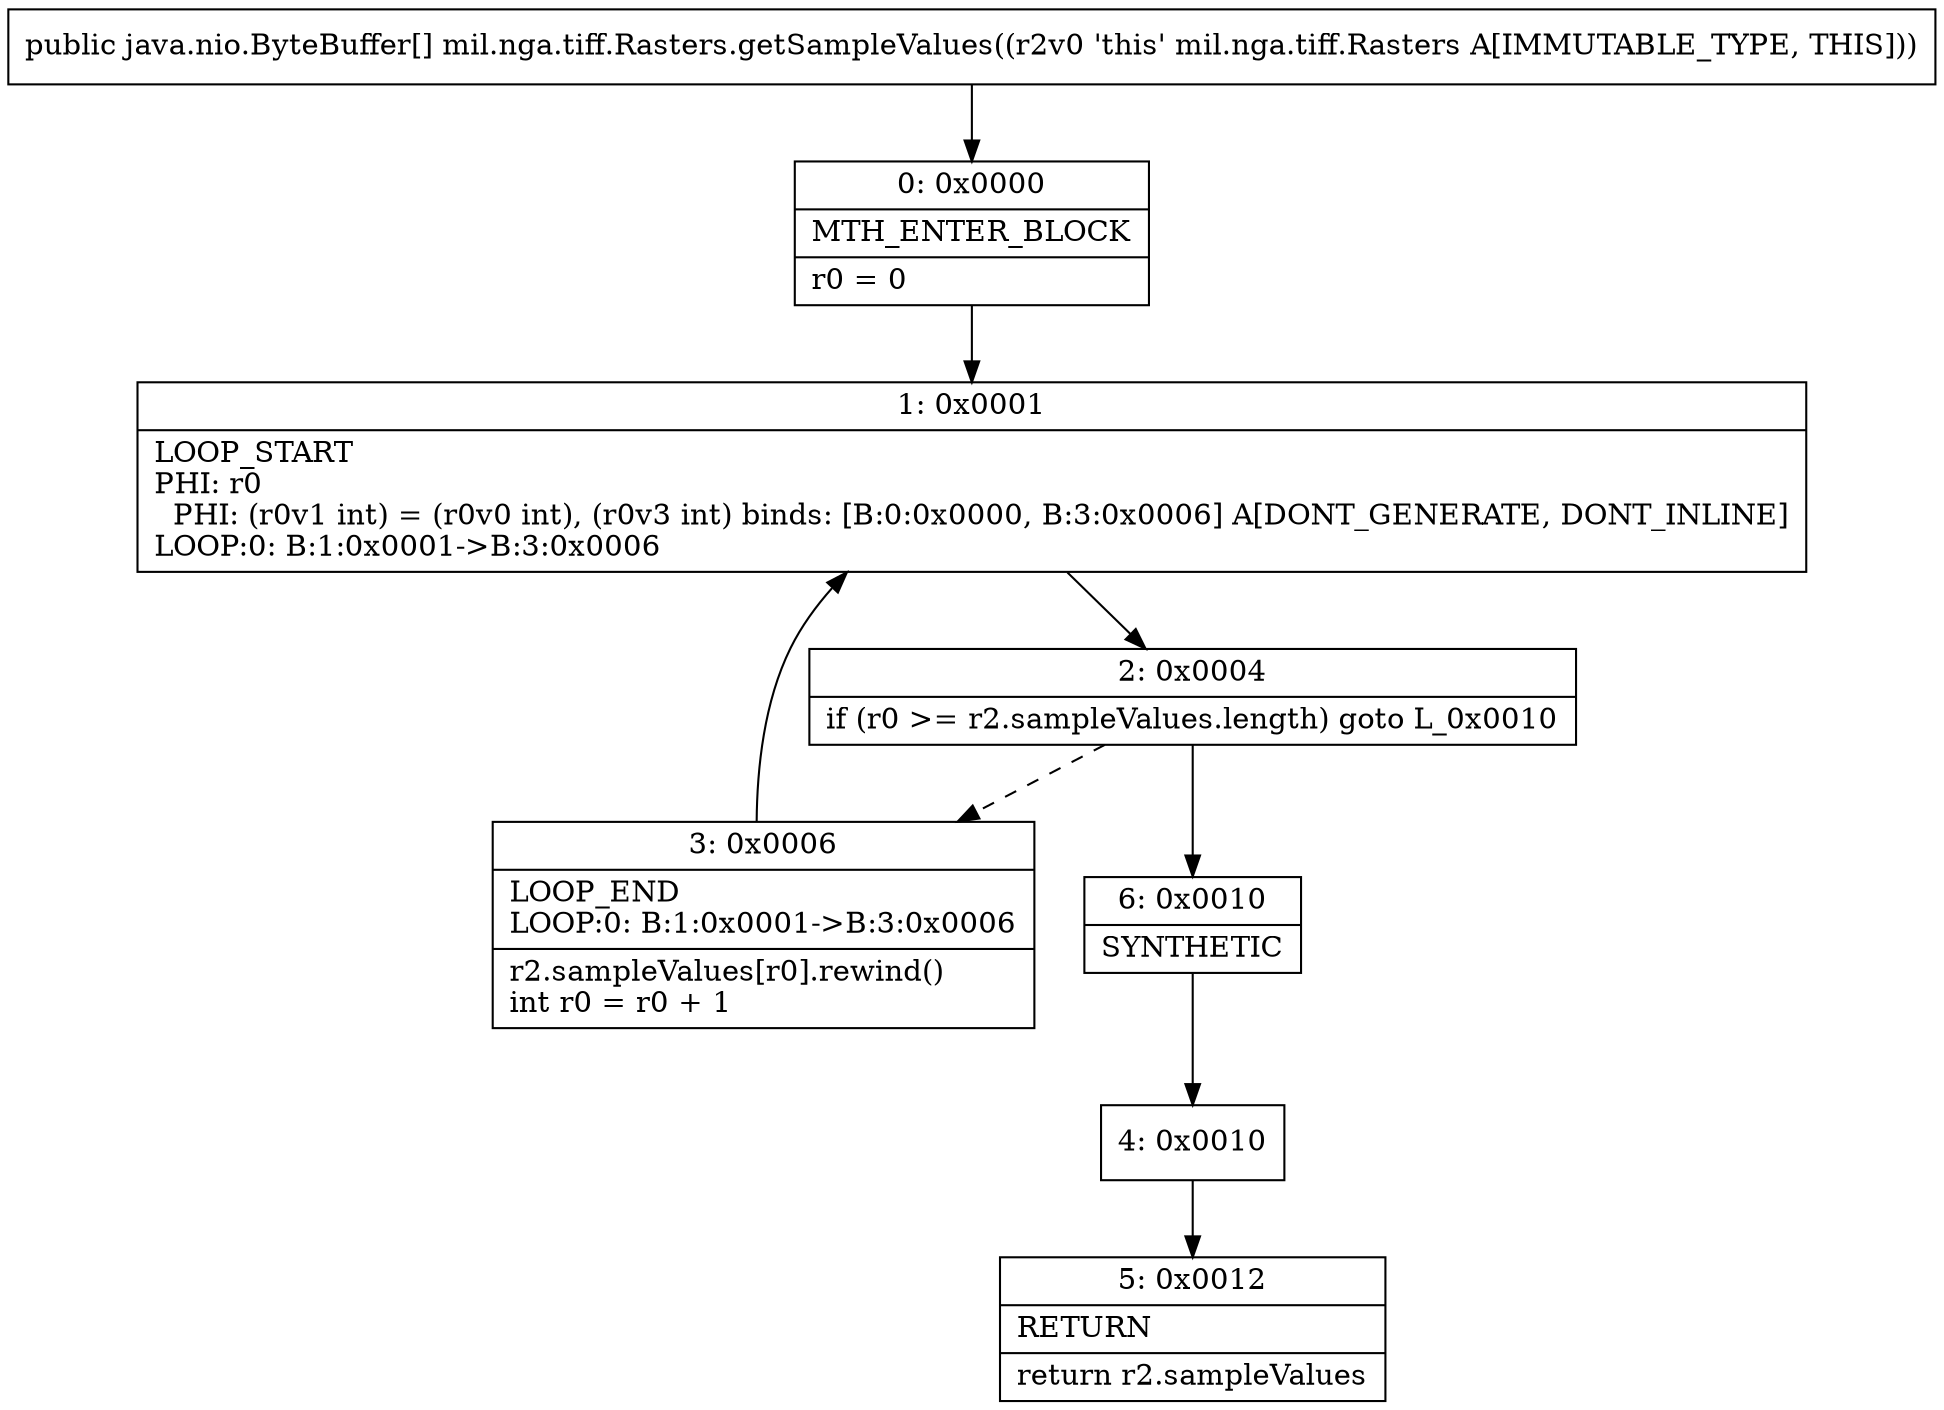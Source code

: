 digraph "CFG formil.nga.tiff.Rasters.getSampleValues()[Ljava\/nio\/ByteBuffer;" {
Node_0 [shape=record,label="{0\:\ 0x0000|MTH_ENTER_BLOCK\l|r0 = 0\l}"];
Node_1 [shape=record,label="{1\:\ 0x0001|LOOP_START\lPHI: r0 \l  PHI: (r0v1 int) = (r0v0 int), (r0v3 int) binds: [B:0:0x0000, B:3:0x0006] A[DONT_GENERATE, DONT_INLINE]\lLOOP:0: B:1:0x0001\-\>B:3:0x0006\l}"];
Node_2 [shape=record,label="{2\:\ 0x0004|if (r0 \>= r2.sampleValues.length) goto L_0x0010\l}"];
Node_3 [shape=record,label="{3\:\ 0x0006|LOOP_END\lLOOP:0: B:1:0x0001\-\>B:3:0x0006\l|r2.sampleValues[r0].rewind()\lint r0 = r0 + 1\l}"];
Node_4 [shape=record,label="{4\:\ 0x0010}"];
Node_5 [shape=record,label="{5\:\ 0x0012|RETURN\l|return r2.sampleValues\l}"];
Node_6 [shape=record,label="{6\:\ 0x0010|SYNTHETIC\l}"];
MethodNode[shape=record,label="{public java.nio.ByteBuffer[] mil.nga.tiff.Rasters.getSampleValues((r2v0 'this' mil.nga.tiff.Rasters A[IMMUTABLE_TYPE, THIS])) }"];
MethodNode -> Node_0;
Node_0 -> Node_1;
Node_1 -> Node_2;
Node_2 -> Node_3[style=dashed];
Node_2 -> Node_6;
Node_3 -> Node_1;
Node_4 -> Node_5;
Node_6 -> Node_4;
}

